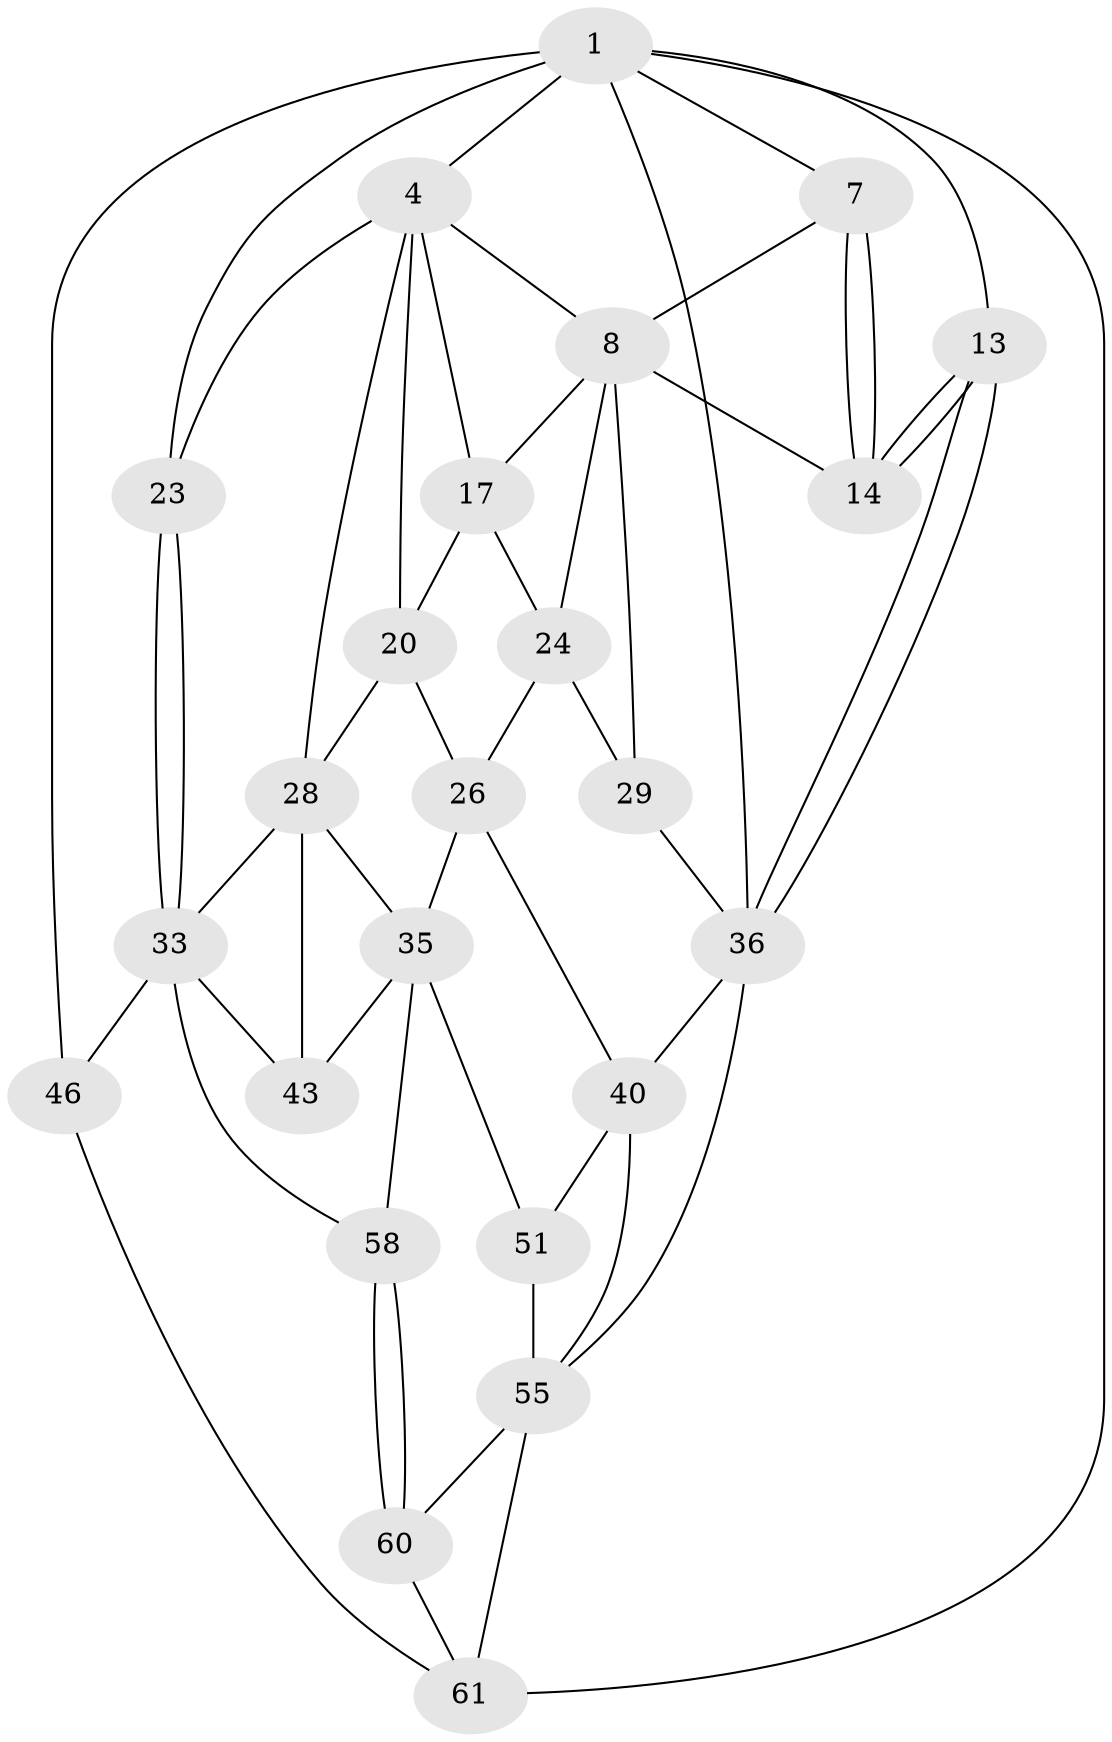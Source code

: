 // original degree distribution, {3: 0.03225806451612903, 6: 0.1774193548387097, 5: 0.5806451612903226, 4: 0.20967741935483872}
// Generated by graph-tools (version 1.1) at 2025/21/03/04/25 18:21:25]
// undirected, 24 vertices, 54 edges
graph export_dot {
graph [start="1"]
  node [color=gray90,style=filled];
  1 [pos="+0.779521253489858+0",super="+6+2"];
  4 [pos="+0+0",super="+10+5"];
  7 [pos="+0.8963987826874567+0.1312287346987611"];
  8 [pos="+0.6792130633710497+0.06991357567638107",super="+15"];
  13 [pos="+1+0.3965429080482223"];
  14 [pos="+0.8558662794657519+0.3562707922400048"];
  17 [pos="+0.4742336100649935+0.2265230666707506",super="+19"];
  20 [pos="+0.24394334165233955+0.2812334574896989",super="+27"];
  23 [pos="+0+0.41642250759477895"];
  24 [pos="+0.5026924693427554+0.33969946551200514",super="+25"];
  26 [pos="+0.4452533450685831+0.5171961908586113",super="+34"];
  28 [pos="+0.1692773159692806+0.44013504473648235",super="+30"];
  29 [pos="+0.8105854275163911+0.37741205869461064"];
  33 [pos="+0+0.48544963566351484",super="+45"];
  35 [pos="+0.39858947773601394+0.5725646416466219",super="+42"];
  36 [pos="+1+0.6037228377923367",super="+48+37"];
  40 [pos="+0.6162816918914866+0.6014851044796214",super="+41"];
  43 [pos="+0.2287317857827457+0.663102253424127",super="+44"];
  46 [pos="+0+1"];
  51 [pos="+0.5417601141781714+0.7228726330585635",super="+57+52"];
  55 [pos="+0.7895025900682997+0.8757388333835241",super="+56+59"];
  58 [pos="+0.37665901309966304+0.9590095816603804"];
  60 [pos="+0.3811347745112851+0.9829634339556784"];
  61 [pos="+0.8069778214084555+1",super="+62"];
  1 -- 13;
  1 -- 7;
  1 -- 4;
  1 -- 36;
  1 -- 23;
  1 -- 61;
  1 -- 46 [weight=2];
  4 -- 17;
  4 -- 20;
  4 -- 23;
  4 -- 28;
  4 -- 8;
  7 -- 8;
  7 -- 14;
  7 -- 14;
  8 -- 17;
  8 -- 24;
  8 -- 29;
  8 -- 14;
  13 -- 14;
  13 -- 14;
  13 -- 36;
  13 -- 36;
  17 -- 24;
  17 -- 20;
  20 -- 26;
  20 -- 28;
  23 -- 33;
  23 -- 33;
  24 -- 26;
  24 -- 29;
  26 -- 40;
  26 -- 35;
  28 -- 33;
  28 -- 35;
  28 -- 43 [weight=2];
  29 -- 36;
  33 -- 58;
  33 -- 46;
  33 -- 43;
  35 -- 51;
  35 -- 58;
  35 -- 43;
  36 -- 40;
  36 -- 55;
  40 -- 51;
  40 -- 55;
  46 -- 61;
  51 -- 55;
  55 -- 60;
  55 -- 61;
  58 -- 60;
  58 -- 60;
  60 -- 61;
}
